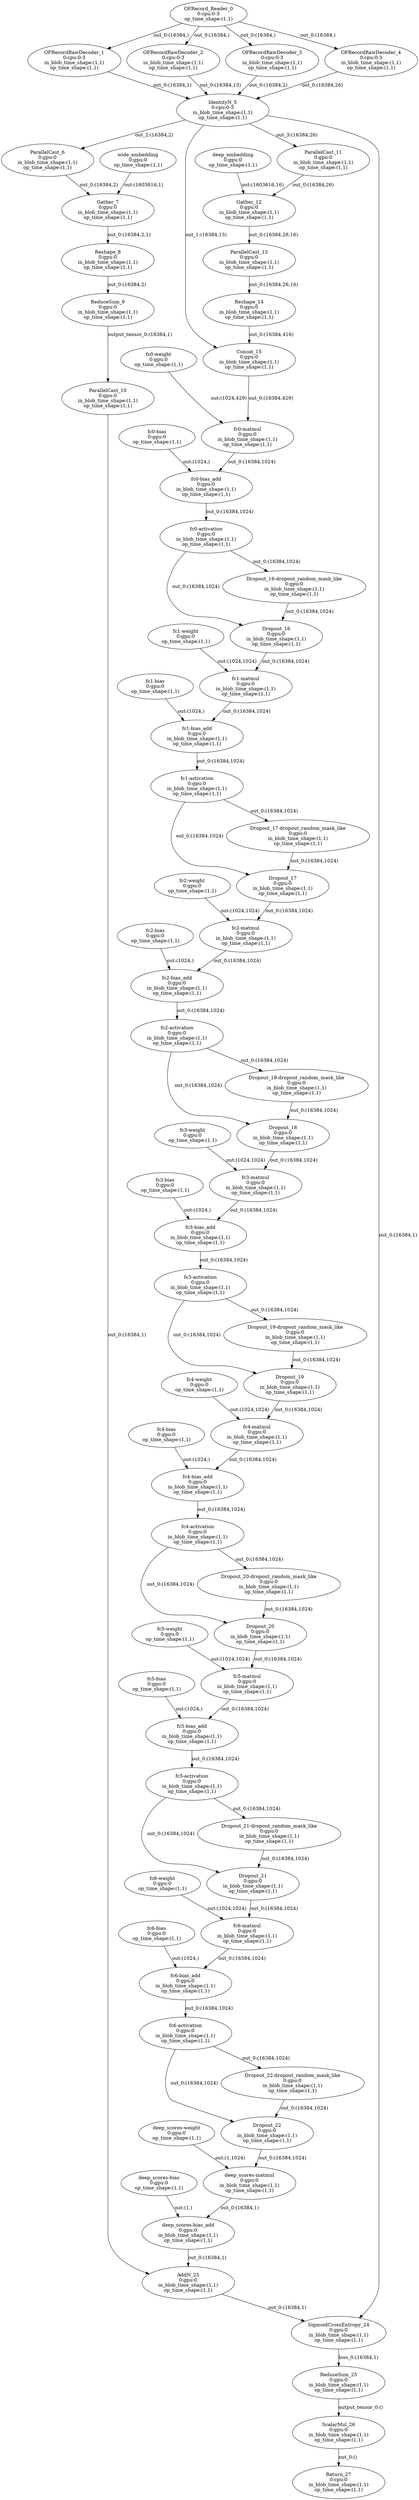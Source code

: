 digraph {
"0" [label="OFRecord_Reader_0\n0:cpu:0-3\nop_time_shape:(1,1)"]
"1" [label="OFRecordRawDecoder_1\n0:cpu:0-3\nin_blob_time_shape:(1,1)\nop_time_shape:(1,1)"]
"2" [label="OFRecordRawDecoder_2\n0:cpu:0-3\nin_blob_time_shape:(1,1)\nop_time_shape:(1,1)"]
"3" [label="OFRecordRawDecoder_3\n0:cpu:0-3\nin_blob_time_shape:(1,1)\nop_time_shape:(1,1)"]
"4" [label="OFRecordRawDecoder_4\n0:cpu:0-3\nin_blob_time_shape:(1,1)\nop_time_shape:(1,1)"]
"5" [label="IdentityN_5\n0:cpu:0-3\nin_blob_time_shape:(1,1)\nop_time_shape:(1,1)"]
"6" [label="ParallelCast_6\n0:gpu:0\nin_blob_time_shape:(1,1)\nop_time_shape:(1,1)"]
"7" [label="wide_embedding\n0:gpu:0\nop_time_shape:(1,1)"]
"8" [label="Gather_7\n0:gpu:0\nin_blob_time_shape:(1,1)\nop_time_shape:(1,1)"]
"9" [label="Reshape_8\n0:gpu:0\nin_blob_time_shape:(1,1)\nop_time_shape:(1,1)"]
"10" [label="ReduceSum_9\n0:gpu:0\nin_blob_time_shape:(1,1)\nop_time_shape:(1,1)"]
"11" [label="ParallelCast_10\n0:gpu:0\nin_blob_time_shape:(1,1)\nop_time_shape:(1,1)"]
"12" [label="ParallelCast_11\n0:gpu:0\nin_blob_time_shape:(1,1)\nop_time_shape:(1,1)"]
"13" [label="deep_embedding\n0:gpu:0\nop_time_shape:(1,1)"]
"14" [label="Gather_12\n0:gpu:0\nin_blob_time_shape:(1,1)\nop_time_shape:(1,1)"]
"15" [label="ParallelCast_13\n0:gpu:0\nin_blob_time_shape:(1,1)\nop_time_shape:(1,1)"]
"16" [label="Reshape_14\n0:gpu:0\nin_blob_time_shape:(1,1)\nop_time_shape:(1,1)"]
"17" [label="Concat_15\n0:gpu:0\nin_blob_time_shape:(1,1)\nop_time_shape:(1,1)"]
"18" [label="fc0-weight\n0:gpu:0\nop_time_shape:(1,1)"]
"19" [label="fc0-matmul\n0:gpu:0\nin_blob_time_shape:(1,1)\nop_time_shape:(1,1)"]
"20" [label="fc0-bias\n0:gpu:0\nop_time_shape:(1,1)"]
"21" [label="fc0-bias_add\n0:gpu:0\nin_blob_time_shape:(1,1)\nop_time_shape:(1,1)"]
"22" [label="fc0-activation\n0:gpu:0\nin_blob_time_shape:(1,1)\nop_time_shape:(1,1)"]
"23" [label="Dropout_16-dropout_random_mask_like\n0:gpu:0\nin_blob_time_shape:(1,1)\nop_time_shape:(1,1)"]
"24" [label="Dropout_16\n0:gpu:0\nin_blob_time_shape:(1,1)\nop_time_shape:(1,1)"]
"25" [label="fc1-weight\n0:gpu:0\nop_time_shape:(1,1)"]
"26" [label="fc1-matmul\n0:gpu:0\nin_blob_time_shape:(1,1)\nop_time_shape:(1,1)"]
"27" [label="fc1-bias\n0:gpu:0\nop_time_shape:(1,1)"]
"28" [label="fc1-bias_add\n0:gpu:0\nin_blob_time_shape:(1,1)\nop_time_shape:(1,1)"]
"29" [label="fc1-activation\n0:gpu:0\nin_blob_time_shape:(1,1)\nop_time_shape:(1,1)"]
"30" [label="Dropout_17-dropout_random_mask_like\n0:gpu:0\nin_blob_time_shape:(1,1)\nop_time_shape:(1,1)"]
"31" [label="Dropout_17\n0:gpu:0\nin_blob_time_shape:(1,1)\nop_time_shape:(1,1)"]
"32" [label="fc2-weight\n0:gpu:0\nop_time_shape:(1,1)"]
"33" [label="fc2-matmul\n0:gpu:0\nin_blob_time_shape:(1,1)\nop_time_shape:(1,1)"]
"34" [label="fc2-bias\n0:gpu:0\nop_time_shape:(1,1)"]
"35" [label="fc2-bias_add\n0:gpu:0\nin_blob_time_shape:(1,1)\nop_time_shape:(1,1)"]
"36" [label="fc2-activation\n0:gpu:0\nin_blob_time_shape:(1,1)\nop_time_shape:(1,1)"]
"37" [label="Dropout_18-dropout_random_mask_like\n0:gpu:0\nin_blob_time_shape:(1,1)\nop_time_shape:(1,1)"]
"38" [label="Dropout_18\n0:gpu:0\nin_blob_time_shape:(1,1)\nop_time_shape:(1,1)"]
"39" [label="fc3-weight\n0:gpu:0\nop_time_shape:(1,1)"]
"40" [label="fc3-matmul\n0:gpu:0\nin_blob_time_shape:(1,1)\nop_time_shape:(1,1)"]
"41" [label="fc3-bias\n0:gpu:0\nop_time_shape:(1,1)"]
"42" [label="fc3-bias_add\n0:gpu:0\nin_blob_time_shape:(1,1)\nop_time_shape:(1,1)"]
"43" [label="fc3-activation\n0:gpu:0\nin_blob_time_shape:(1,1)\nop_time_shape:(1,1)"]
"44" [label="Dropout_19-dropout_random_mask_like\n0:gpu:0\nin_blob_time_shape:(1,1)\nop_time_shape:(1,1)"]
"45" [label="Dropout_19\n0:gpu:0\nin_blob_time_shape:(1,1)\nop_time_shape:(1,1)"]
"46" [label="fc4-weight\n0:gpu:0\nop_time_shape:(1,1)"]
"47" [label="fc4-matmul\n0:gpu:0\nin_blob_time_shape:(1,1)\nop_time_shape:(1,1)"]
"48" [label="fc4-bias\n0:gpu:0\nop_time_shape:(1,1)"]
"49" [label="fc4-bias_add\n0:gpu:0\nin_blob_time_shape:(1,1)\nop_time_shape:(1,1)"]
"50" [label="fc4-activation\n0:gpu:0\nin_blob_time_shape:(1,1)\nop_time_shape:(1,1)"]
"51" [label="Dropout_20-dropout_random_mask_like\n0:gpu:0\nin_blob_time_shape:(1,1)\nop_time_shape:(1,1)"]
"52" [label="Dropout_20\n0:gpu:0\nin_blob_time_shape:(1,1)\nop_time_shape:(1,1)"]
"53" [label="fc5-weight\n0:gpu:0\nop_time_shape:(1,1)"]
"54" [label="fc5-matmul\n0:gpu:0\nin_blob_time_shape:(1,1)\nop_time_shape:(1,1)"]
"55" [label="fc5-bias\n0:gpu:0\nop_time_shape:(1,1)"]
"56" [label="fc5-bias_add\n0:gpu:0\nin_blob_time_shape:(1,1)\nop_time_shape:(1,1)"]
"57" [label="fc5-activation\n0:gpu:0\nin_blob_time_shape:(1,1)\nop_time_shape:(1,1)"]
"58" [label="Dropout_21-dropout_random_mask_like\n0:gpu:0\nin_blob_time_shape:(1,1)\nop_time_shape:(1,1)"]
"59" [label="Dropout_21\n0:gpu:0\nin_blob_time_shape:(1,1)\nop_time_shape:(1,1)"]
"60" [label="fc6-weight\n0:gpu:0\nop_time_shape:(1,1)"]
"61" [label="fc6-matmul\n0:gpu:0\nin_blob_time_shape:(1,1)\nop_time_shape:(1,1)"]
"62" [label="fc6-bias\n0:gpu:0\nop_time_shape:(1,1)"]
"63" [label="fc6-bias_add\n0:gpu:0\nin_blob_time_shape:(1,1)\nop_time_shape:(1,1)"]
"64" [label="fc6-activation\n0:gpu:0\nin_blob_time_shape:(1,1)\nop_time_shape:(1,1)"]
"65" [label="Dropout_22-dropout_random_mask_like\n0:gpu:0\nin_blob_time_shape:(1,1)\nop_time_shape:(1,1)"]
"66" [label="Dropout_22\n0:gpu:0\nin_blob_time_shape:(1,1)\nop_time_shape:(1,1)"]
"67" [label="deep_scores-weight\n0:gpu:0\nop_time_shape:(1,1)"]
"68" [label="deep_scores-matmul\n0:gpu:0\nin_blob_time_shape:(1,1)\nop_time_shape:(1,1)"]
"69" [label="deep_scores-bias\n0:gpu:0\nop_time_shape:(1,1)"]
"70" [label="deep_scores-bias_add\n0:gpu:0\nin_blob_time_shape:(1,1)\nop_time_shape:(1,1)"]
"71" [label="AddN_23\n0:gpu:0\nin_blob_time_shape:(1,1)\nop_time_shape:(1,1)"]
"72" [label="SigmoidCrossEntropy_24\n0:gpu:0\nin_blob_time_shape:(1,1)\nop_time_shape:(1,1)"]
"73" [label="ReduceSum_25\n0:gpu:0\nin_blob_time_shape:(1,1)\nop_time_shape:(1,1)"]
"74" [label="ScalarMul_26\n0:gpu:0\nin_blob_time_shape:(1,1)\nop_time_shape:(1,1)"]
"75" [label="Return_27\n0:cpu:0\nin_blob_time_shape:(1,1)\nop_time_shape:(1,1)"]
"0" -> "1"[label="out_0:(16384,)"];
"0" -> "2"[label="out_0:(16384,)"];
"0" -> "3"[label="out_0:(16384,)"];
"0" -> "4"[label="out_0:(16384,)"];
"4" -> "5"[label="out_0:(16384,26)"];
"3" -> "5"[label="out_0:(16384,2)"];
"1" -> "5"[label="out_0:(16384,1)"];
"2" -> "5"[label="out_0:(16384,13)"];
"5" -> "6"[label="out_2:(16384,2)"];
"6" -> "8"[label="out_0:(16384,2)"];
"7" -> "8"[label="out:(1603616,1)"];
"8" -> "9"[label="out_0:(16384,2,1)"];
"9" -> "10"[label="out_0:(16384,2)"];
"10" -> "11"[label="output_tensor_0:(16384,1)"];
"5" -> "12"[label="out_3:(16384,26)"];
"13" -> "14"[label="out:(1603616,16)"];
"12" -> "14"[label="out_0:(16384,26)"];
"14" -> "15"[label="out_0:(16384,26,16)"];
"15" -> "16"[label="out_0:(16384,26,16)"];
"5" -> "17"[label="out_1:(16384,13)"];
"16" -> "17"[label="out_0:(16384,416)"];
"18" -> "19"[label="out:(1024,429)"];
"17" -> "19"[label="out_0:(16384,429)"];
"20" -> "21"[label="out:(1024,)"];
"19" -> "21"[label="out_0:(16384,1024)"];
"21" -> "22"[label="out_0:(16384,1024)"];
"22" -> "23"[label="out_0:(16384,1024)"];
"23" -> "24"[label="out_0:(16384,1024)"];
"22" -> "24"[label="out_0:(16384,1024)"];
"24" -> "26"[label="out_0:(16384,1024)"];
"25" -> "26"[label="out:(1024,1024)"];
"27" -> "28"[label="out:(1024,)"];
"26" -> "28"[label="out_0:(16384,1024)"];
"28" -> "29"[label="out_0:(16384,1024)"];
"29" -> "30"[label="out_0:(16384,1024)"];
"30" -> "31"[label="out_0:(16384,1024)"];
"29" -> "31"[label="out_0:(16384,1024)"];
"32" -> "33"[label="out:(1024,1024)"];
"31" -> "33"[label="out_0:(16384,1024)"];
"34" -> "35"[label="out:(1024,)"];
"33" -> "35"[label="out_0:(16384,1024)"];
"35" -> "36"[label="out_0:(16384,1024)"];
"36" -> "37"[label="out_0:(16384,1024)"];
"37" -> "38"[label="out_0:(16384,1024)"];
"36" -> "38"[label="out_0:(16384,1024)"];
"39" -> "40"[label="out:(1024,1024)"];
"38" -> "40"[label="out_0:(16384,1024)"];
"41" -> "42"[label="out:(1024,)"];
"40" -> "42"[label="out_0:(16384,1024)"];
"42" -> "43"[label="out_0:(16384,1024)"];
"43" -> "44"[label="out_0:(16384,1024)"];
"43" -> "45"[label="out_0:(16384,1024)"];
"44" -> "45"[label="out_0:(16384,1024)"];
"46" -> "47"[label="out:(1024,1024)"];
"45" -> "47"[label="out_0:(16384,1024)"];
"48" -> "49"[label="out:(1024,)"];
"47" -> "49"[label="out_0:(16384,1024)"];
"49" -> "50"[label="out_0:(16384,1024)"];
"50" -> "51"[label="out_0:(16384,1024)"];
"51" -> "52"[label="out_0:(16384,1024)"];
"50" -> "52"[label="out_0:(16384,1024)"];
"52" -> "54"[label="out_0:(16384,1024)"];
"53" -> "54"[label="out:(1024,1024)"];
"54" -> "56"[label="out_0:(16384,1024)"];
"55" -> "56"[label="out:(1024,)"];
"56" -> "57"[label="out_0:(16384,1024)"];
"57" -> "58"[label="out_0:(16384,1024)"];
"57" -> "59"[label="out_0:(16384,1024)"];
"58" -> "59"[label="out_0:(16384,1024)"];
"60" -> "61"[label="out:(1024,1024)"];
"59" -> "61"[label="out_0:(16384,1024)"];
"61" -> "63"[label="out_0:(16384,1024)"];
"62" -> "63"[label="out:(1024,)"];
"63" -> "64"[label="out_0:(16384,1024)"];
"64" -> "65"[label="out_0:(16384,1024)"];
"65" -> "66"[label="out_0:(16384,1024)"];
"64" -> "66"[label="out_0:(16384,1024)"];
"67" -> "68"[label="out:(1,1024)"];
"66" -> "68"[label="out_0:(16384,1024)"];
"69" -> "70"[label="out:(1,)"];
"68" -> "70"[label="out_0:(16384,1)"];
"70" -> "71"[label="out_0:(16384,1)"];
"11" -> "71"[label="out_0:(16384,1)"];
"5" -> "72"[label="out_0:(16384,1)"];
"71" -> "72"[label="out_0:(16384,1)"];
"72" -> "73"[label="loss_0:(16384,1)"];
"73" -> "74"[label="output_tensor_0:()"];
"74" -> "75"[label="out_0:()"];
}
